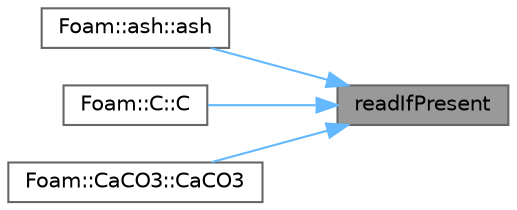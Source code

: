 digraph "readIfPresent"
{
 // LATEX_PDF_SIZE
  bgcolor="transparent";
  edge [fontname=Helvetica,fontsize=10,labelfontname=Helvetica,labelfontsize=10];
  node [fontname=Helvetica,fontsize=10,shape=box,height=0.2,width=0.4];
  rankdir="RL";
  Node1 [id="Node000001",label="readIfPresent",height=0.2,width=0.4,color="gray40", fillcolor="grey60", style="filled", fontcolor="black",tooltip=" "];
  Node1 -> Node2 [id="edge1_Node000001_Node000002",dir="back",color="steelblue1",style="solid",tooltip=" "];
  Node2 [id="Node000002",label="Foam::ash::ash",height=0.2,width=0.4,color="grey40", fillcolor="white", style="filled",URL="$classFoam_1_1ash.html#a1f08e717d3beaa9cb0a8de8dd74391b2",tooltip=" "];
  Node1 -> Node3 [id="edge2_Node000001_Node000003",dir="back",color="steelblue1",style="solid",tooltip=" "];
  Node3 [id="Node000003",label="Foam::C::C",height=0.2,width=0.4,color="grey40", fillcolor="white", style="filled",URL="$classFoam_1_1C.html#a8423a3904565ed0a25c2cdde03222ab3",tooltip=" "];
  Node1 -> Node4 [id="edge3_Node000001_Node000004",dir="back",color="steelblue1",style="solid",tooltip=" "];
  Node4 [id="Node000004",label="Foam::CaCO3::CaCO3",height=0.2,width=0.4,color="grey40", fillcolor="white", style="filled",URL="$classFoam_1_1CaCO3.html#aef233277d785b7aee8b708e1f9547bfd",tooltip=" "];
}

